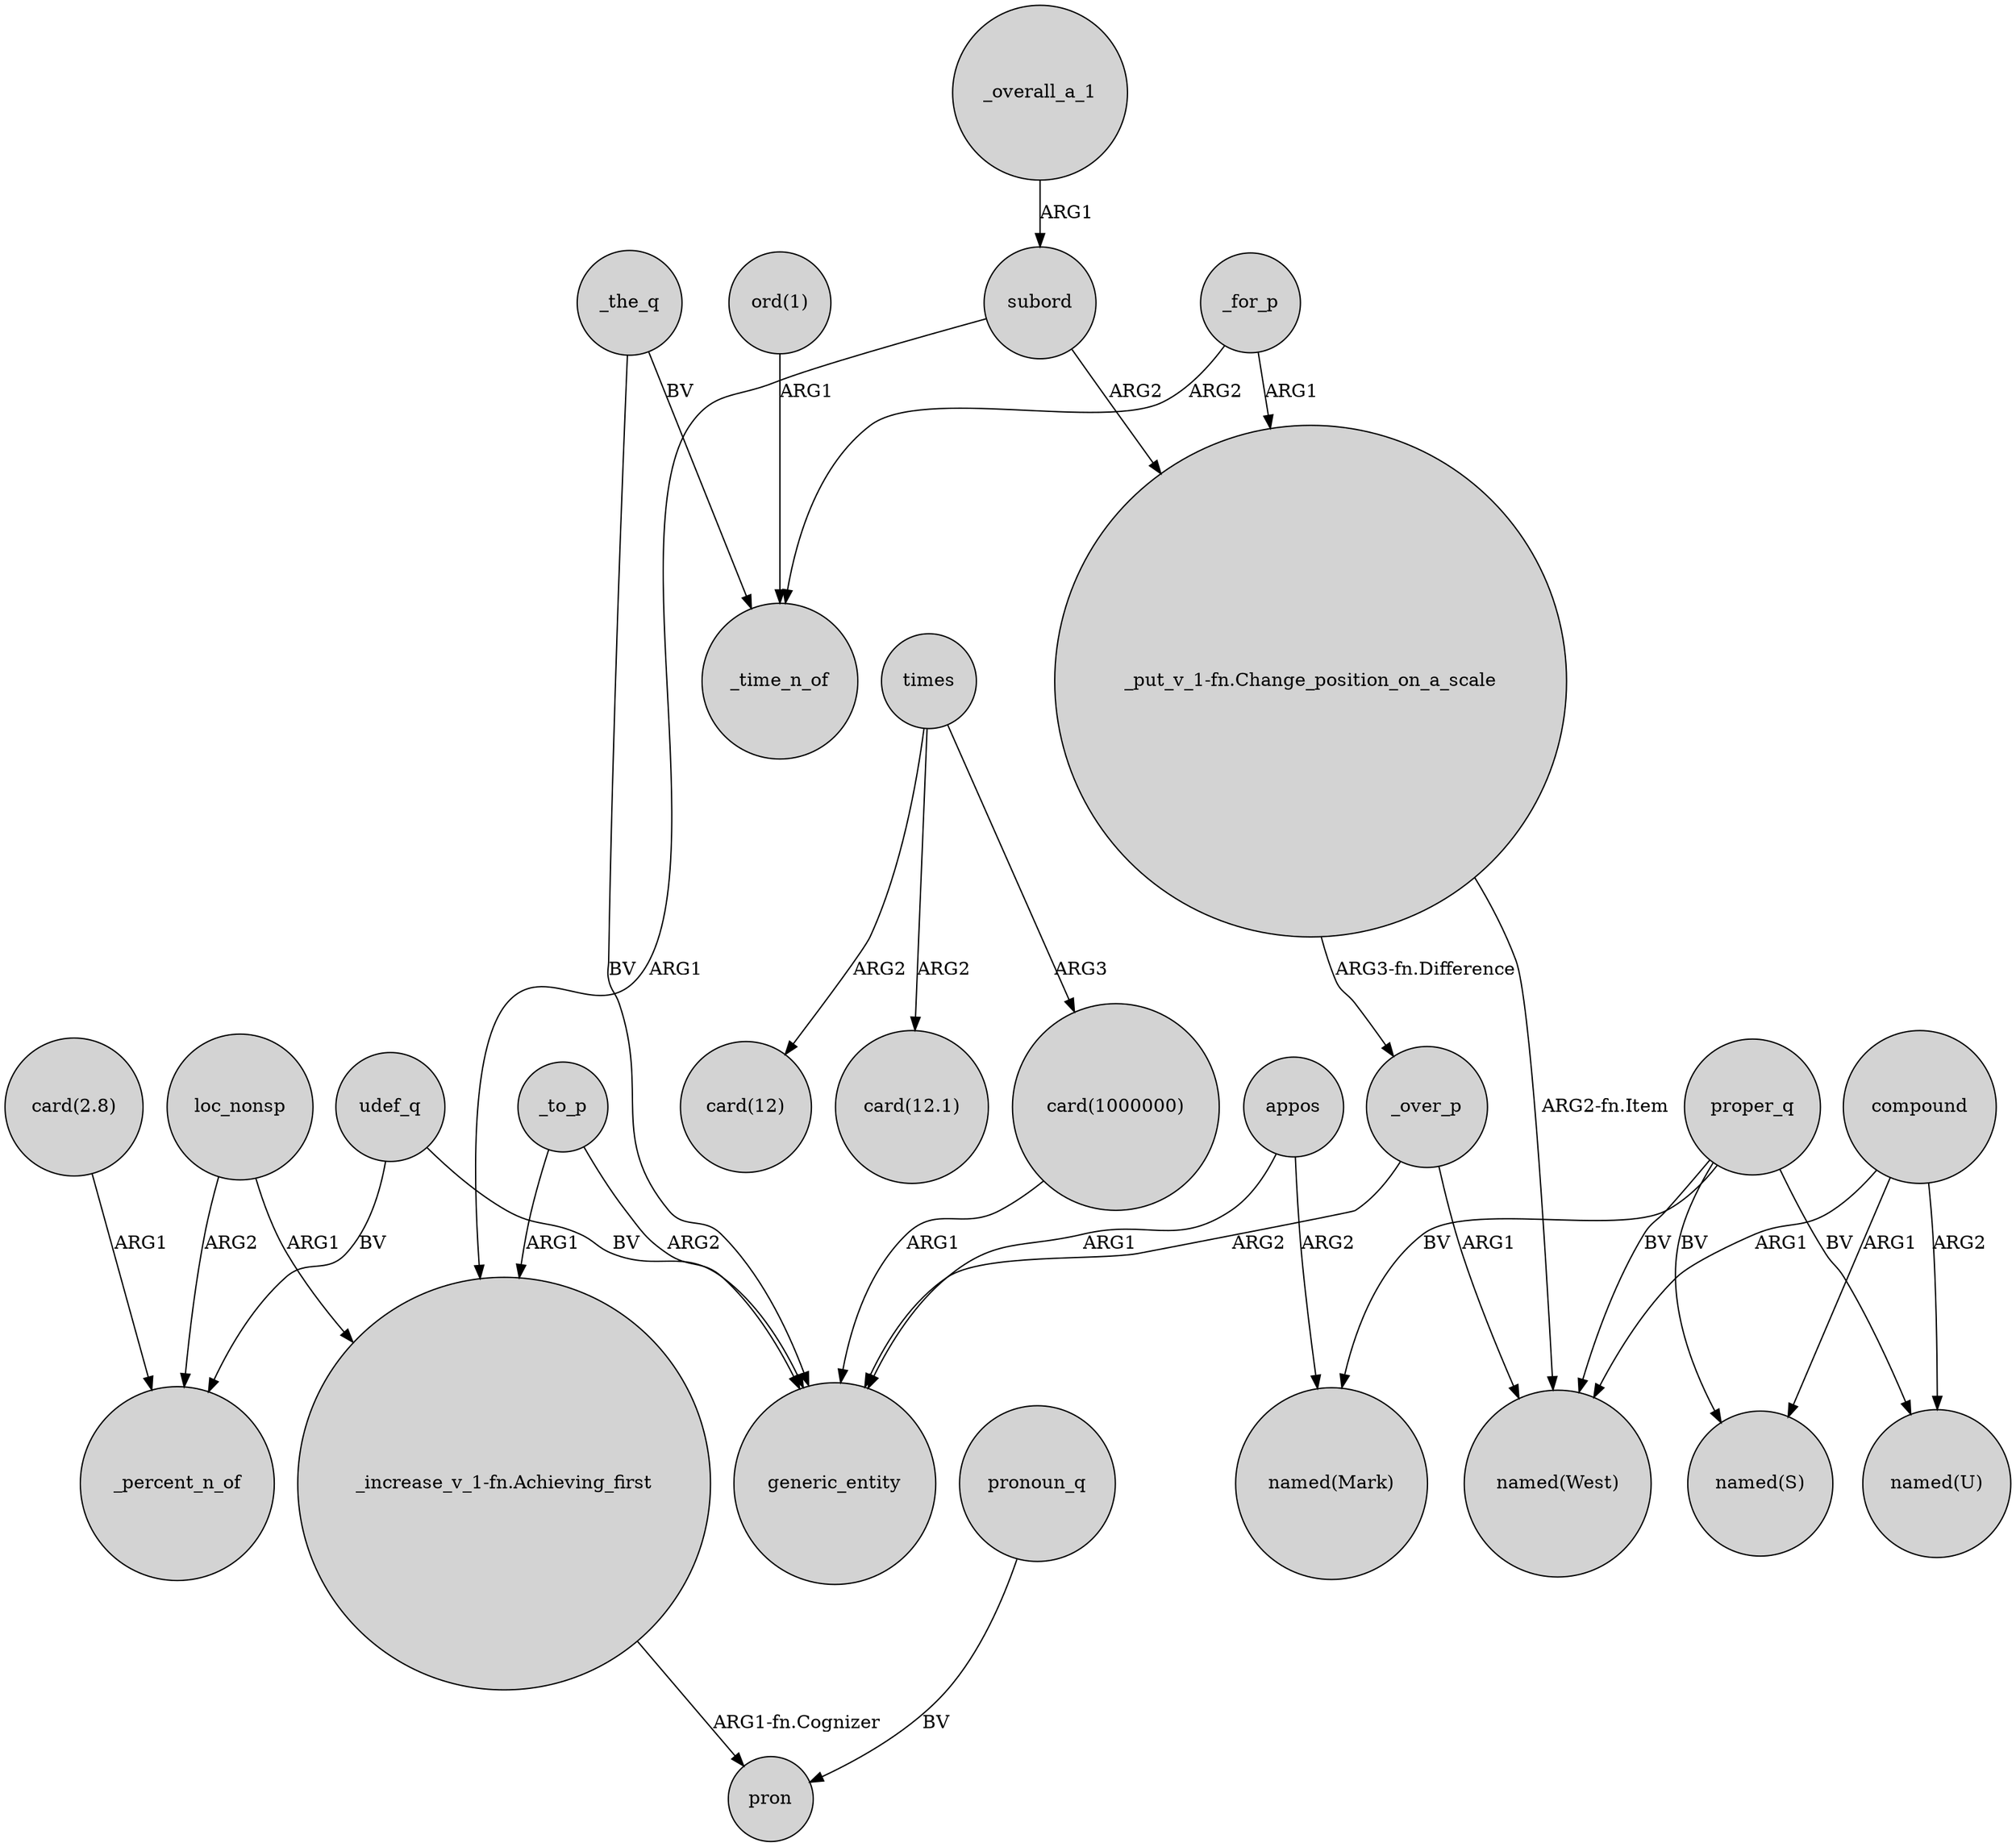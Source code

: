 digraph {
	node [shape=circle style=filled]
	_to_p -> generic_entity [label=ARG2]
	"_put_v_1-fn.Change_position_on_a_scale" -> _over_p [label="ARG3-fn.Difference"]
	loc_nonsp -> "_increase_v_1-fn.Achieving_first" [label=ARG1]
	compound -> "named(U)" [label=ARG2]
	_for_p -> "_put_v_1-fn.Change_position_on_a_scale" [label=ARG1]
	times -> "card(1000000)" [label=ARG3]
	_over_p -> generic_entity [label=ARG2]
	compound -> "named(West)" [label=ARG1]
	"ord(1)" -> _time_n_of [label=ARG1]
	subord -> "_put_v_1-fn.Change_position_on_a_scale" [label=ARG2]
	_over_p -> "named(West)" [label=ARG1]
	compound -> "named(S)" [label=ARG1]
	udef_q -> generic_entity [label=BV]
	"card(2.8)" -> _percent_n_of [label=ARG1]
	"_put_v_1-fn.Change_position_on_a_scale" -> "named(West)" [label="ARG2-fn.Item"]
	pronoun_q -> pron [label=BV]
	"card(1000000)" -> generic_entity [label=ARG1]
	udef_q -> _percent_n_of [label=BV]
	appos -> "named(Mark)" [label=ARG2]
	proper_q -> "named(U)" [label=BV]
	times -> "card(12)" [label=ARG2]
	_the_q -> _time_n_of [label=BV]
	times -> "card(12.1)" [label=ARG2]
	"_increase_v_1-fn.Achieving_first" -> pron [label="ARG1-fn.Cognizer"]
	_the_q -> generic_entity [label=BV]
	proper_q -> "named(West)" [label=BV]
	proper_q -> "named(Mark)" [label=BV]
	_for_p -> _time_n_of [label=ARG2]
	_overall_a_1 -> subord [label=ARG1]
	_to_p -> "_increase_v_1-fn.Achieving_first" [label=ARG1]
	proper_q -> "named(S)" [label=BV]
	appos -> generic_entity [label=ARG1]
	subord -> "_increase_v_1-fn.Achieving_first" [label=ARG1]
	loc_nonsp -> _percent_n_of [label=ARG2]
}
